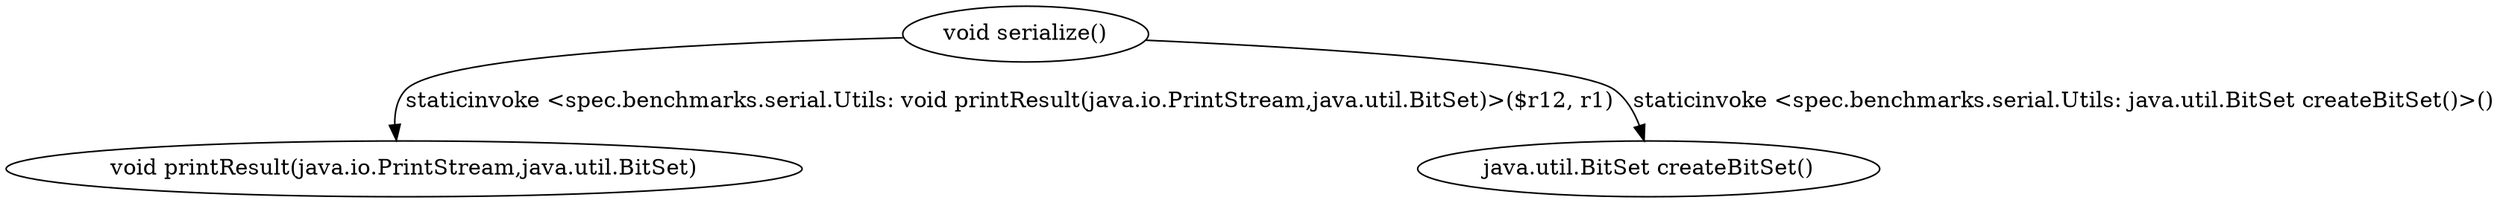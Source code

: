 digraph g {
1[label="void printResult(java.io.PrintStream,java.util.BitSet)"]
2[label="java.util.BitSet createBitSet()"]
0[label="void serialize()"]
0->1[label="staticinvoke <spec.benchmarks.serial.Utils: void printResult(java.io.PrintStream,java.util.BitSet)>($r12, r1)"]
0->2[label="staticinvoke <spec.benchmarks.serial.Utils: java.util.BitSet createBitSet()>()"]
}